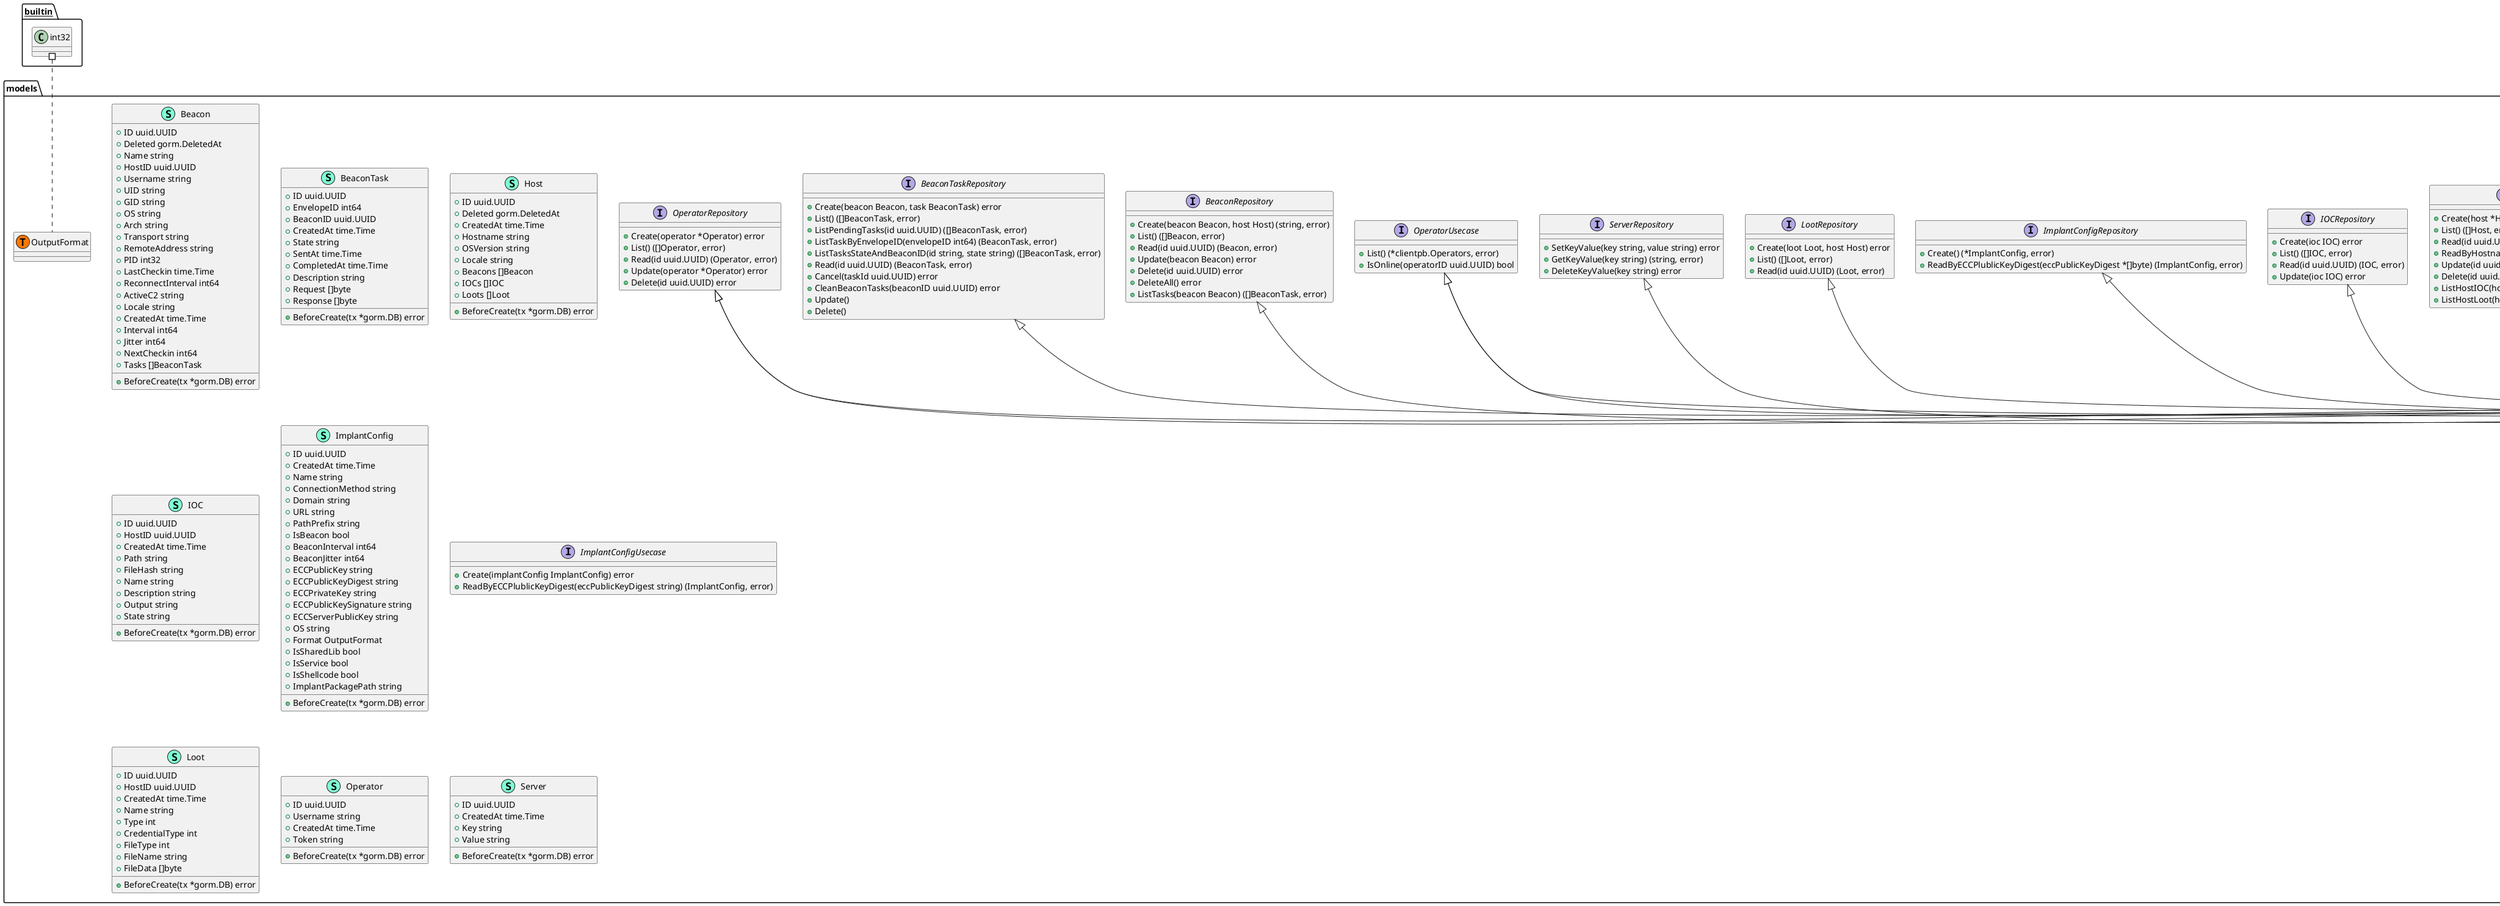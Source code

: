 @startuml
namespace docker {
    class dockerOperatorRepository << (S,Aquamarine) >> {
        + Conn *gorm.DB

        + Create(operator *models.Operator) error
        + List() ([]models.Operator, error)
        + Read(id uuid.UUID) (models.Operator, error)
        + Update(operator *models.Operator) error
        + Delete(id uuid.UUID) error

    }
    class operatorUsecase << (S,Aquamarine) >> {
        - repository models.OperatorRepository

        + List() (*clientpb.Operators, error)
        + IsOnline(operatorID uuid.UUID) bool

    }
}

"models.OperatorRepository" <|-- "docker.dockerOperatorRepository"
"models.OperatorUsecase" <|-- "docker.operatorUsecase"

namespace models {
    class Beacon << (S,Aquamarine) >> {
        + ID uuid.UUID
        + Deleted gorm.DeletedAt
        + Name string
        + HostID uuid.UUID
        + Username string
        + UID string
        + GID string
        + OS string
        + Arch string
        + Transport string
        + RemoteAddress string
        + PID int32
        + LastCheckin time.Time
        + ReconnectInterval int64
        + ActiveC2 string
        + Locale string
        + CreatedAt time.Time
        + Interval int64
        + Jitter int64
        + NextCheckin int64
        + Tasks []BeaconTask

        + BeforeCreate(tx *gorm.DB) error

    }
    interface BeaconRepository  {
        + Create(beacon Beacon, host Host) (string, error)
        + List() ([]Beacon, error)
        + Read(id uuid.UUID) (Beacon, error)
        + Update(beacon Beacon) error
        + Delete(id uuid.UUID) error
        + DeleteAll() error
        + ListTasks(beacon Beacon) ([]BeaconTask, error)

    }
    class BeaconTask << (S,Aquamarine) >> {
        + ID uuid.UUID
        + EnvelopeID int64
        + BeaconID uuid.UUID
        + CreatedAt time.Time
        + State string
        + SentAt time.Time
        + CompletedAt time.Time
        + Description string
        + Request []byte
        + Response []byte

        + BeforeCreate(tx *gorm.DB) error

    }
    interface BeaconTaskRepository  {
        + Create(beacon Beacon, task BeaconTask) error
        + List() ([]BeaconTask, error)
        + ListPendingTasks(id uuid.UUID) ([]BeaconTask, error)
        + ListTaskByEnvelopeID(envelopeID int64) (BeaconTask, error)
        + ListTasksStateAndBeaconID(id string, state string) ([]BeaconTask, error)
        + Read(id uuid.UUID) (BeaconTask, error)
        + Cancel(taskId uuid.UUID) error
        + CleanBeaconTasks(beaconID uuid.UUID) error
        + Update() 
        + Delete() 

    }
    interface BeaconTaskUsecase  {
        + List() (*clientpb.BeaconTasks, error)
        + Read(task_pb *clientpb.BeaconTask) (*clientpb.BeaconTask, error)
        + ListTasksStateAndBeaconID(id string, state string) (*clientpb.BeaconTasks, error)
        + Cancel(task_pb *clientpb.BeaconTask) (*clientpb.BeaconTask, error)

    }
    interface BeaconUsecase  {
        + List() (*clientpb.Beacons, error)
        + Read(beacon_pb *clientpb.Beacon) (*clientpb.Beacon, error)
        + Delete(beacon_pb *clientpb.Beacon) (*commonpb.Empty, error)
        + ListTasks(beacon_pb *clientpb.Beacon) (*clientpb.BeaconTasks, error)

    }
    class Host << (S,Aquamarine) >> {
        + ID uuid.UUID
        + Deleted gorm.DeletedAt
        + CreatedAt time.Time
        + Hostname string
        + OSVersion string
        + Locale string
        + Beacons []Beacon
        + IOCs []IOC
        + Loots []Loot

        + BeforeCreate(tx *gorm.DB) error

    }
    interface HostRepository  {
        + Create(host *Host) error
        + List() ([]Host, error)
        + Read(id uuid.UUID) (Host, error)
        + ReadByHostname(hostname string) (Host, error)
        + Update(id uuid.UUID) error
        + Delete(id uuid.UUID) error
        + ListHostIOC(host Host) ([]IOC, error)
        + ListHostLoot(host *Host) ([]Loot, error)

    }
    interface HostUsecase  {
        + List() (*clientpb.Hosts, error)
        + Get(host_pb *clientpb.Host) (*clientpb.Host, error)
        + Delete(host_pb *clientpb.Host) (*commonpb.Empty, error)
        + ListHostIOC(host_pb clientpb.Host) ([]*clientpb.IOC, error)
        + ListHostLoot(loot_pb *clientpb.Loot) (*clientpb.Loots, error)

    }
    class IOC << (S,Aquamarine) >> {
        + ID uuid.UUID
        + HostID uuid.UUID
        + CreatedAt time.Time
        + Path string
        + FileHash string
        + Name string
        + Description string
        + Output string
        + State string

        + BeforeCreate(tx *gorm.DB) error

    }
    interface IOCRepository  {
        + Create(ioc IOC) error
        + List() ([]IOC, error)
        + Read(id uuid.UUID) (IOC, error)
        + Update(ioc IOC) error

    }
    interface IOCUsecase  {
        + Create(ioc_pb *clientpb.IOC) error
        + List() ([]*clientpb.IOC, error)
        + Read(id uuid.UUID) (*clientpb.IOC, error)
        + Update(ioc_pb clientpb.IOC) error

    }
    class ImplantConfig << (S,Aquamarine) >> {
        + ID uuid.UUID
        + CreatedAt time.Time
        + Name string
        + ConnectionMethod string
        + Domain string
        + URL string
        + PathPrefix string
        + IsBeacon bool
        + BeaconInterval int64
        + BeaconJitter int64
        + ECCPublicKey string
        + ECCPublicKeyDigest string
        + ECCPrivateKey string
        + ECCPublicKeySignature string
        + ECCServerPublicKey string
        + OS string
        + Format OutputFormat
        + IsSharedLib bool
        + IsService bool
        + IsShellcode bool
        + ImplantPackagePath string

        + BeforeCreate(tx *gorm.DB) error

    }
    interface ImplantConfigRepository  {
        + Create() (*ImplantConfig, error)
        + ReadByECCPlublicKeyDigest(eccPublicKeyDigest *[]byte) (ImplantConfig, error)

    }
    interface ImplantConfigUsecase  {
        + Create(implantConfig ImplantConfig) error
        + ReadByECCPlublicKeyDigest(eccPublicKeyDigest string) (ImplantConfig, error)

    }
    class Loot << (S,Aquamarine) >> {
        + ID uuid.UUID
        + HostID uuid.UUID
        + CreatedAt time.Time
        + Name string
        + Type int
        + CredentialType int
        + FileType int
        + FileName string
        + FileData []byte

        + BeforeCreate(tx *gorm.DB) error

    }
    interface LootRepository  {
        + Create(loot Loot, host Host) error
        + List() ([]Loot, error)
        + Read(id uuid.UUID) (Loot, error)

    }
    interface LootUsecase  {
        + Create(loot *clientpb.Loot) (*clientpb.Loot, error)
        + List() (*clientpb.Loots, error)
        + Read(loot *clientpb.Loot) (*clientpb.Loot, error)

    }
    class Operator << (S,Aquamarine) >> {
        + ID uuid.UUID
        + Username string
        + CreatedAt time.Time
        + Token string

        + BeforeCreate(tx *gorm.DB) error

    }
    interface OperatorRepository  {
        + Create(operator *Operator) error
        + List() ([]Operator, error)
        + Read(id uuid.UUID) (Operator, error)
        + Update(operator *Operator) error
        + Delete(id uuid.UUID) error

    }
    interface OperatorUsecase  {
        + List() (*clientpb.Operators, error)
        + IsOnline(operatorID uuid.UUID) bool

    }
    class Server << (S,Aquamarine) >> {
        + ID uuid.UUID
        + CreatedAt time.Time
        + Key string
        + Value string

        + BeforeCreate(tx *gorm.DB) error

    }
    interface ServerRepository  {
        + SetKeyValue(key string, value string) error
        + GetKeyValue(key string) (string, error)
        + DeleteKeyValue(key string) error

    }
    class models.OutputFormat << (T, #FF7700) >>  {
    }
}


namespace postgres {
    class PostgresBeaconRepository << (S,Aquamarine) >> {
        + Conn *gorm.DB

        + Create(beacon models.Beacon, host models.Host) (string, error)
        + List() ([]models.Beacon, error)
        + Read(id uuid.UUID) (models.Beacon, error)
        + Update(beacon models.Beacon) error
        + Delete(id uuid.UUID) error
        + DeleteAll() error
        + ListTasks(beacon models.Beacon) ([]models.BeaconTask, error)

    }
    class PostgresBeaconTaskRepository << (S,Aquamarine) >> {
        + Conn *gorm.DB

        + Create(beacon models.Beacon, task models.BeaconTask) error
        + List() ([]models.BeaconTask, error)
        + ListPendingTasks(id uuid.UUID) ([]models.BeaconTask, error)
        + ListTasksStateAndBeaconID(id string, state string) ([]models.BeaconTask, error)
        + Read(id uuid.UUID) (models.BeaconTask, error)
        + ListTaskByEnvelopeID(envelopeID int64) (models.BeaconTask, error)
        + Cancel(taskId uuid.UUID) error
        + CleanBeaconTasks(beaconID uuid.UUID) error
        + Update() 
        + Delete() 

    }
    class PostgresHostRepository << (S,Aquamarine) >> {
        + Conn *gorm.DB

        + Create(host *models.Host) error
        + List() ([]models.Host, error)
        + Read(id uuid.UUID) (models.Host, error)
        + ReadByHostname(hostname string) (models.Host, error)
        + Delete(id uuid.UUID) error
        + AddBeacon(beacon models.Beacon, host models.Host) (string, error)
        + Update(id uuid.UUID) error
        + ListHostIOC(host models.Host) ([]models.IOC, error)
        + ListHostLoot(host *models.Host) ([]models.Loot, error)

    }
    class PostgresIOCRepository << (S,Aquamarine) >> {
        + Conn *gorm.DB

        + Create(ioc models.IOC) error
        + List() ([]models.IOC, error)
        + Read(id uuid.UUID) (models.IOC, error)
        + Update(ioc models.IOC) error

    }
    class PostgresLootRepository << (S,Aquamarine) >> {
        + Conn *gorm.DB

        + Create(loot models.Loot, host models.Host) error
        + List() ([]models.Loot, error)
        + Read(id uuid.UUID) (models.Loot, error)

    }
    class PostgresOperatorRepository << (S,Aquamarine) >> {
        + Conn *gorm.DB

        + Create(operator *models.Operator) error
        + List() ([]models.Operator, error)
        + Read(id uuid.UUID) (models.Operator, error)
        + Update(operator *models.Operator) error
        + Delete(id uuid.UUID) error

    }
    class mysqlBeaconRepository << (S,Aquamarine) >> {
        + Conn *gorm.DB

        + Create(beacon models.Beacon, host models.Host) error
        + List() ([]models.Beacon, error)
        + Read(id uuid.UUID) (models.Beacon, error)
        + Update(beacon models.Beacon) error
        + Delete(id uuid.UUID) error
        + ListTasks(beacon models.Beacon) ([]models.BeaconTask, error)

    }
    class postgresImplantRepository << (S,Aquamarine) >> {
        + Conn *gorm.DB

        + Create() (*models.ImplantConfig, error)
        + ReadByECCPlublicKeyDigest(eccPublicKeyDigest *[]byte) (models.ImplantConfig, error)

    }
    class postgresServerRepository << (S,Aquamarine) >> {
        + Conn *gorm.DB

        + SetKeyValue(key string, value string) error
        + GetKeyValue(key string) (string, error)
        + DeleteKeyValue(key string) error

    }
}

"models.BeaconRepository" <|-- "postgres.PostgresBeaconRepository"
"models.BeaconTaskRepository" <|-- "postgres.PostgresBeaconTaskRepository"
"models.HostRepository" <|-- "postgres.PostgresHostRepository"
"models.IOCRepository" <|-- "postgres.PostgresIOCRepository"
"models.LootRepository" <|-- "postgres.PostgresLootRepository"
"models.OperatorRepository" <|-- "postgres.PostgresOperatorRepository"
"models.ImplantConfigRepository" <|-- "postgres.postgresImplantRepository"
"models.ServerRepository" <|-- "postgres.postgresServerRepository"

namespace usecase {
    class beaconUsecase << (S,Aquamarine) >> {
        - repository models.BeaconRepository

        + List() (*clientpb.Beacons, error)
        + Read(beacon_pb *clientpb.Beacon) (*clientpb.Beacon, error)
        + Delete(beacon_pb *clientpb.Beacon) (*commonpb.Empty, error)
        + ListTasks(beacon_pb *clientpb.Beacon) (*clientpb.BeaconTasks, error)

    }
    class hostUsecase << (S,Aquamarine) >> {
        - repository models.HostRepository

        + List() (*clientpb.Hosts, error)
        + Get(host_pb *clientpb.Host) (*clientpb.Host, error)
        + Delete(host_pb *clientpb.Host) (*commonpb.Empty, error)
        + ListHostIOC(host_pb clientpb.Host) ([]*clientpb.IOC, error)
        + ListHostLoot(loot_pb *clientpb.Loot) (*clientpb.Loots, error)

    }
    class iocUsecase << (S,Aquamarine) >> {
        - repository models.IOCRepository

        + Create(ioc_pb *clientpb.IOC) error
        + List() ([]*clientpb.IOC, error)
        + Read(id uuid.UUID) (*clientpb.IOC, error)
        + Update(ioc_pb clientpb.IOC) error

    }
    class lootUsecase << (S,Aquamarine) >> {
        - repository models.LootRepository

        + Create(loot_pb *clientpb.Loot) (*clientpb.Loot, error)
        + List() (*clientpb.Loots, error)
        + Read(loot_pb *clientpb.Loot) (*clientpb.Loot, error)

    }
    class operatorUsecase << (S,Aquamarine) >> {
        - repository models.OperatorRepository

        + List() (*clientpb.Operators, error)
        + IsOnline(operatorID uuid.UUID) bool

    }
    class taskUsecase << (S,Aquamarine) >> {
        - repository models.BeaconTaskRepository

        + List() (*clientpb.BeaconTasks, error)
        + ListTasksStateAndBeaconID(id string, state string) (*clientpb.BeaconTasks, error)
        + Read(task_pb *clientpb.BeaconTask) (*clientpb.BeaconTask, error)
        + Cancel(task_pb *clientpb.BeaconTask) (*clientpb.BeaconTask, error)

    }
}

"models.BeaconUsecase" <|-- "usecase.beaconUsecase"
"models.HostUsecase" <|-- "usecase.hostUsecase"
"models.IOCUsecase" <|-- "usecase.iocUsecase"
"models.LootUsecase" <|-- "usecase.lootUsecase"
"models.OperatorUsecase" <|-- "usecase.operatorUsecase"
"models.BeaconTaskUsecase" <|-- "usecase.taskUsecase"

"__builtin__.int32" #.. "models.OutputFormat"
@enduml
